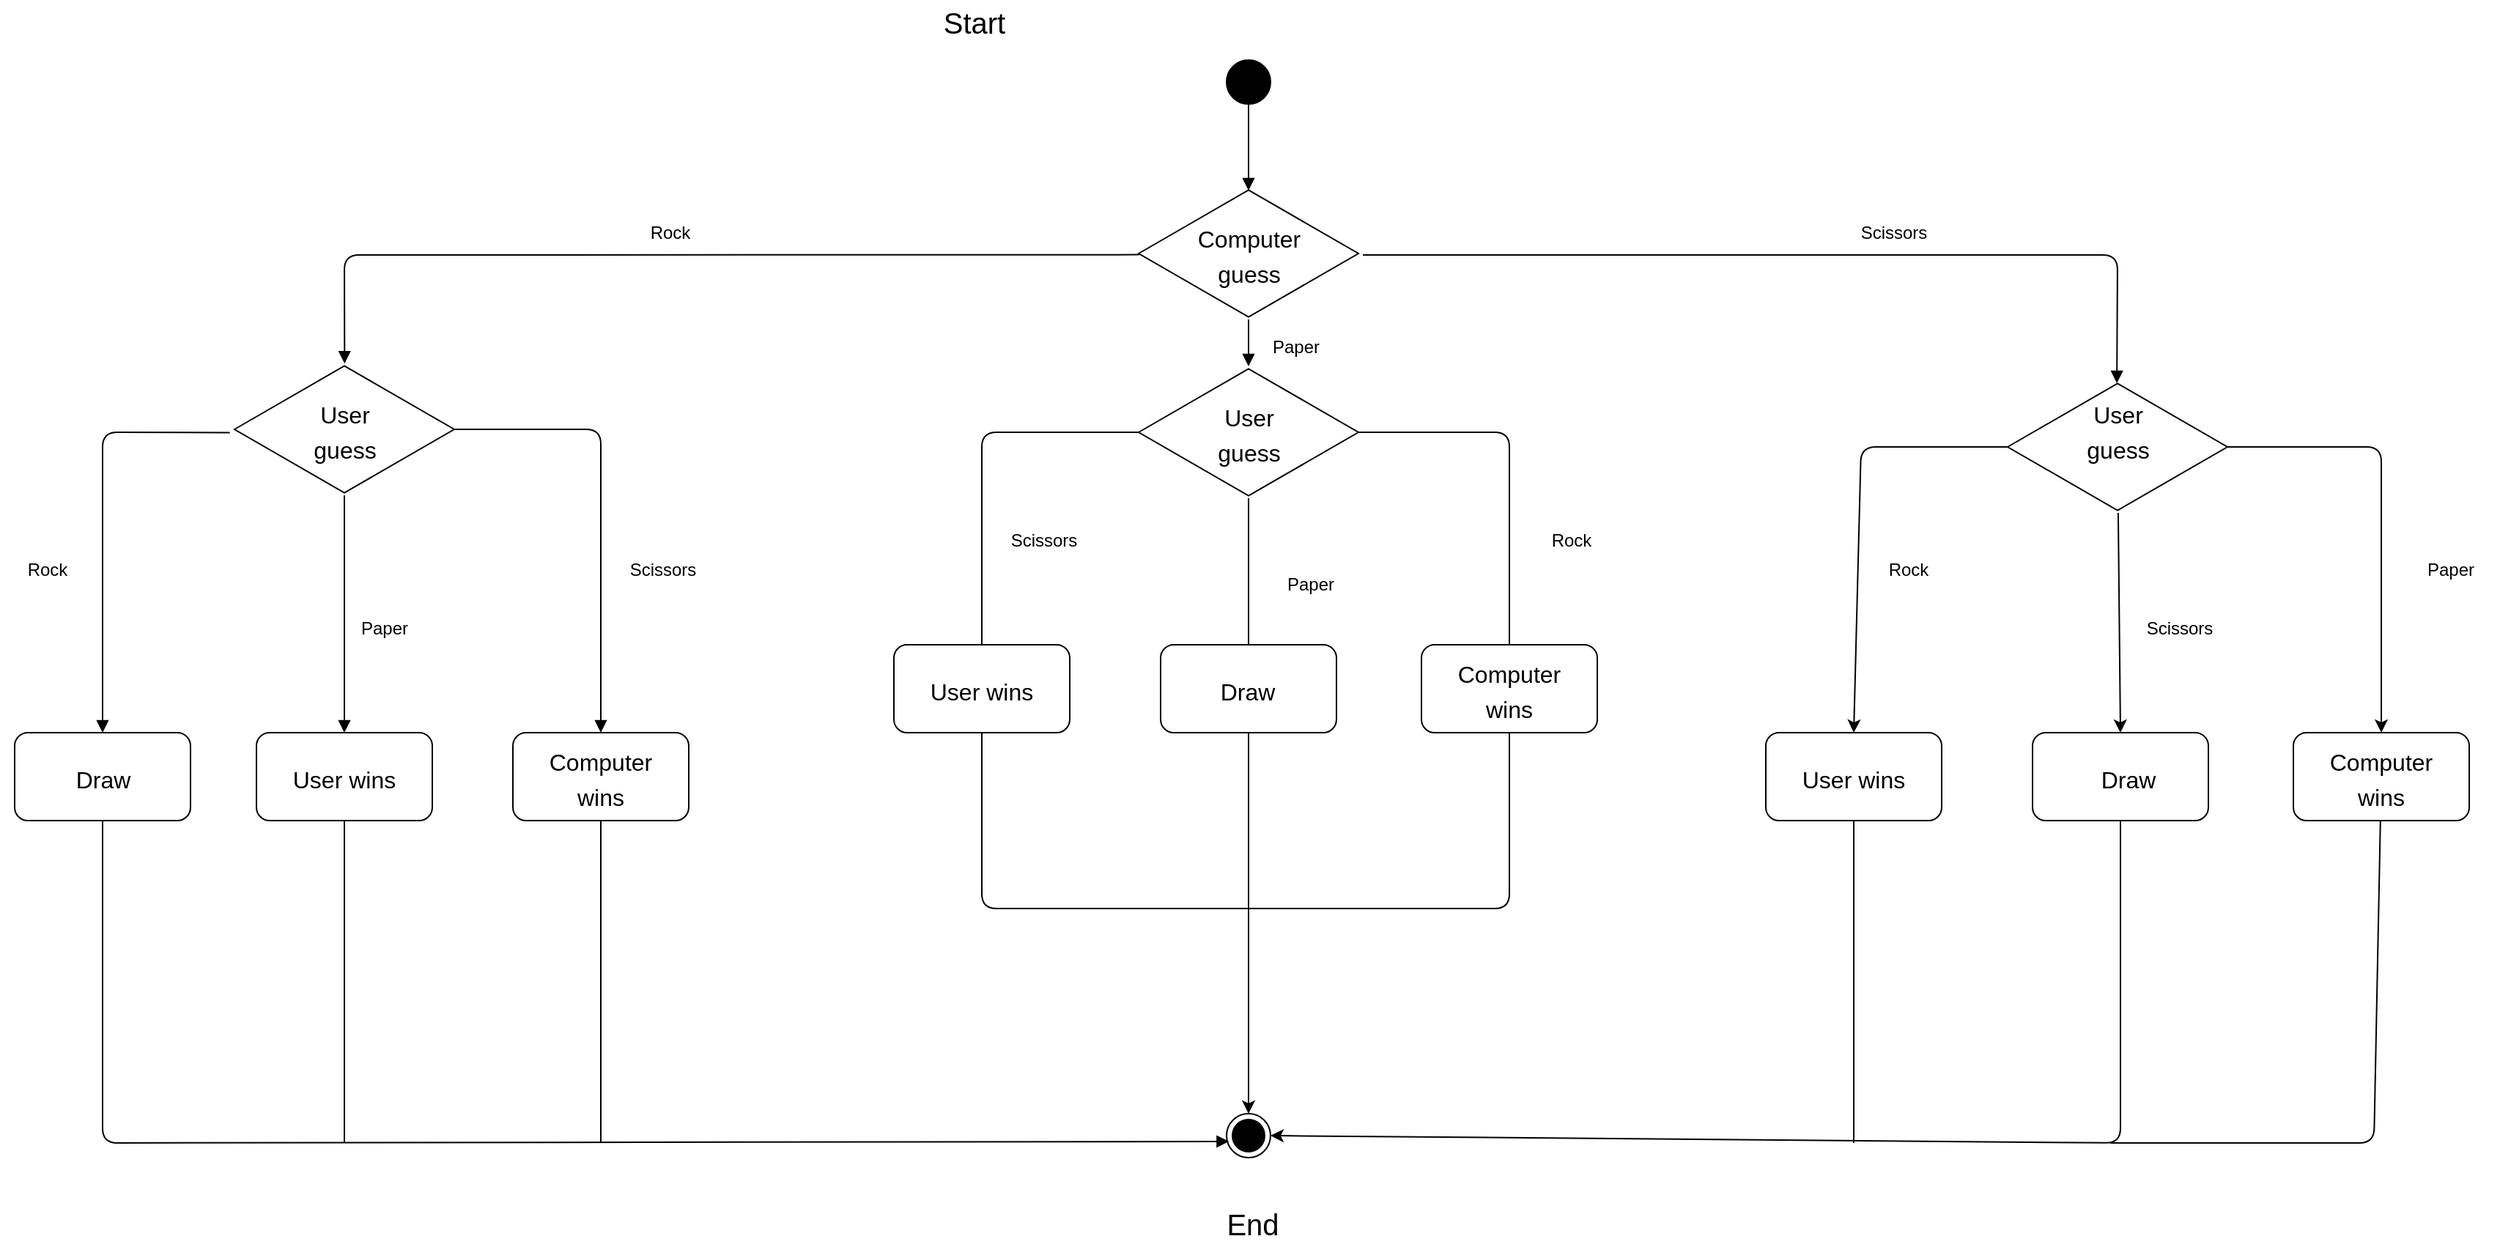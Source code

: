 <mxfile>
    <diagram id="3324ROyrckb_EwY50yn6" name="Page-1">
        <mxGraphModel dx="2944" dy="2588" grid="1" gridSize="10" guides="1" tooltips="1" connect="1" arrows="1" fold="1" page="1" pageScale="1" pageWidth="1654" pageHeight="1169" math="0" shadow="0">
            <root>
                <mxCell id="0"/>
                <mxCell id="1" parent="0"/>
                <mxCell id="102" style="edgeStyle=none;html=1;fontSize=12;fontColor=#FFFF99;endArrow=classic;endFill=1;entryX=0.5;entryY=0;entryDx=0;entryDy=0;" edge="1" parent="1" source="41" target="95">
                    <mxGeometry relative="1" as="geometry">
                        <mxPoint x="1497" y="590" as="targetPoint"/>
                    </mxGeometry>
                </mxCell>
                <mxCell id="104" style="edgeStyle=none;html=1;entryX=0.5;entryY=0;entryDx=0;entryDy=0;fontSize=12;fontColor=#FFFF99;endArrow=classic;endFill=1;" edge="1" parent="1" source="41" target="97">
                    <mxGeometry relative="1" as="geometry">
                        <Array as="points">
                            <mxPoint x="1675" y="405"/>
                        </Array>
                    </mxGeometry>
                </mxCell>
                <mxCell id="105" style="edgeStyle=none;html=1;entryX=0.5;entryY=0;entryDx=0;entryDy=0;fontSize=12;fontColor=#FFFF99;endArrow=classic;endFill=1;" edge="1" parent="1" source="41" target="96">
                    <mxGeometry relative="1" as="geometry">
                        <Array as="points">
                            <mxPoint x="1320" y="405"/>
                        </Array>
                    </mxGeometry>
                </mxCell>
                <mxCell id="41" value="" style="html=1;whiteSpace=wrap;aspect=fixed;shape=isoRectangle;fontSize=20;" vertex="1" parent="1">
                    <mxGeometry x="1420" y="360" width="150" height="90" as="geometry"/>
                </mxCell>
                <mxCell id="25" style="edgeStyle=none;html=1;exitX=0.5;exitY=1;exitDx=0;exitDy=0;fontSize=20;endArrow=block;endFill=1;" edge="1" parent="1" source="2">
                    <mxGeometry relative="1" as="geometry">
                        <mxPoint x="902" y="230" as="targetPoint"/>
                    </mxGeometry>
                </mxCell>
                <mxCell id="2" value="" style="ellipse;fillColor=strokeColor;" vertex="1" parent="1">
                    <mxGeometry x="887" y="141" width="30" height="30" as="geometry"/>
                </mxCell>
                <mxCell id="11" value="Start" style="text;html=1;strokeColor=none;fillColor=none;align=center;verticalAlign=middle;whiteSpace=wrap;rounded=0;fontSize=20;" vertex="1" parent="1">
                    <mxGeometry x="685" y="100" width="60" height="30" as="geometry"/>
                </mxCell>
                <mxCell id="35" style="edgeStyle=none;html=1;entryX=0.5;entryY=0;entryDx=0;entryDy=0;entryPerimeter=0;fontSize=16;endArrow=block;endFill=1;" edge="1" parent="1" source="23" target="32">
                    <mxGeometry relative="1" as="geometry"/>
                </mxCell>
                <mxCell id="42" style="edgeStyle=none;html=1;fontSize=12;endArrow=block;endFill=1;exitX=0.002;exitY=0.509;exitDx=0;exitDy=0;exitPerimeter=0;entryX=0.501;entryY=0.001;entryDx=0;entryDy=0;entryPerimeter=0;" edge="1" parent="1" source="23" target="38">
                    <mxGeometry relative="1" as="geometry">
                        <mxPoint x="400" y="340" as="targetPoint"/>
                        <Array as="points">
                            <mxPoint x="285" y="274"/>
                        </Array>
                    </mxGeometry>
                </mxCell>
                <mxCell id="43" style="edgeStyle=none;html=1;entryX=0.497;entryY=0.017;entryDx=0;entryDy=0;entryPerimeter=0;fontSize=12;endArrow=block;endFill=1;" edge="1" parent="1" target="41">
                    <mxGeometry relative="1" as="geometry">
                        <mxPoint x="980" y="274" as="sourcePoint"/>
                        <Array as="points">
                            <mxPoint x="1495" y="274"/>
                        </Array>
                    </mxGeometry>
                </mxCell>
                <mxCell id="23" value="" style="html=1;whiteSpace=wrap;aspect=fixed;shape=isoRectangle;fontSize=20;" vertex="1" parent="1">
                    <mxGeometry x="827" y="228" width="150" height="90" as="geometry"/>
                </mxCell>
                <mxCell id="28" value="&lt;font style=&quot;font-size: 16px;&quot;&gt;Computer guess&lt;/font&gt;" style="text;html=1;strokeColor=none;fillColor=none;align=center;verticalAlign=middle;whiteSpace=wrap;rounded=0;fontSize=20;" vertex="1" parent="1">
                    <mxGeometry x="869.5" y="258" width="65" height="30" as="geometry"/>
                </mxCell>
                <mxCell id="83" style="edgeStyle=none;html=1;entryX=0.5;entryY=0;entryDx=0;entryDy=0;fontSize=12;fontColor=#FFFF99;endArrow=none;endFill=0;" edge="1" parent="1" source="32" target="75">
                    <mxGeometry relative="1" as="geometry">
                        <Array as="points">
                            <mxPoint x="720" y="395"/>
                        </Array>
                    </mxGeometry>
                </mxCell>
                <mxCell id="85" style="edgeStyle=none;html=1;entryX=0.5;entryY=0;entryDx=0;entryDy=0;fontSize=12;fontColor=#FFFF99;endArrow=none;endFill=0;" edge="1" parent="1" source="32" target="74">
                    <mxGeometry relative="1" as="geometry"/>
                </mxCell>
                <mxCell id="87" style="edgeStyle=none;html=1;entryX=0.5;entryY=0;entryDx=0;entryDy=0;fontSize=12;fontColor=#FFFF99;endArrow=none;endFill=0;" edge="1" parent="1" source="32" target="76">
                    <mxGeometry relative="1" as="geometry">
                        <Array as="points">
                            <mxPoint x="1080" y="395"/>
                        </Array>
                    </mxGeometry>
                </mxCell>
                <mxCell id="32" value="" style="html=1;whiteSpace=wrap;aspect=fixed;shape=isoRectangle;fontSize=20;" vertex="1" parent="1">
                    <mxGeometry x="827" y="350" width="150" height="90" as="geometry"/>
                </mxCell>
                <mxCell id="36" value="&lt;font style=&quot;font-size: 12px;&quot;&gt;Paper&lt;/font&gt;" style="text;html=1;strokeColor=none;fillColor=none;align=center;verticalAlign=middle;whiteSpace=wrap;rounded=0;fontSize=20;" vertex="1" parent="1">
                    <mxGeometry x="902" y="318" width="65" height="30" as="geometry"/>
                </mxCell>
                <mxCell id="37" value="&lt;font style=&quot;font-size: 16px;&quot;&gt;User guess&lt;/font&gt;" style="text;html=1;strokeColor=none;fillColor=none;align=center;verticalAlign=middle;whiteSpace=wrap;rounded=0;fontSize=20;" vertex="1" parent="1">
                    <mxGeometry x="869.5" y="380" width="65" height="30" as="geometry"/>
                </mxCell>
                <mxCell id="57" style="edgeStyle=none;html=1;entryX=0.5;entryY=0;entryDx=0;entryDy=0;fontSize=12;endArrow=block;endFill=1;exitX=-0.021;exitY=0.525;exitDx=0;exitDy=0;exitPerimeter=0;" edge="1" parent="1" source="38" target="51">
                    <mxGeometry relative="1" as="geometry">
                        <Array as="points">
                            <mxPoint x="120" y="395"/>
                        </Array>
                    </mxGeometry>
                </mxCell>
                <mxCell id="59" style="edgeStyle=none;html=1;entryX=0.5;entryY=0;entryDx=0;entryDy=0;fontSize=12;endArrow=block;endFill=1;" edge="1" parent="1" source="38" target="48">
                    <mxGeometry relative="1" as="geometry"/>
                </mxCell>
                <mxCell id="61" style="edgeStyle=none;html=1;entryX=0.5;entryY=0;entryDx=0;entryDy=0;fontSize=12;endArrow=block;endFill=1;" edge="1" parent="1" source="38" target="52">
                    <mxGeometry relative="1" as="geometry">
                        <Array as="points">
                            <mxPoint x="460" y="393"/>
                        </Array>
                    </mxGeometry>
                </mxCell>
                <mxCell id="38" value="" style="html=1;whiteSpace=wrap;aspect=fixed;shape=isoRectangle;fontSize=20;" vertex="1" parent="1">
                    <mxGeometry x="210" y="348" width="150" height="90" as="geometry"/>
                </mxCell>
                <mxCell id="39" value="&lt;font style=&quot;font-size: 16px;&quot;&gt;User guess&lt;/font&gt;" style="text;html=1;strokeColor=none;fillColor=none;align=center;verticalAlign=middle;whiteSpace=wrap;rounded=0;fontSize=20;" vertex="1" parent="1">
                    <mxGeometry x="252.5" y="378" width="65" height="30" as="geometry"/>
                </mxCell>
                <mxCell id="40" value="&lt;font style=&quot;font-size: 16px;&quot;&gt;User guess&lt;/font&gt;" style="text;html=1;strokeColor=none;fillColor=none;align=center;verticalAlign=middle;whiteSpace=wrap;rounded=0;fontSize=20;" vertex="1" parent="1">
                    <mxGeometry x="1462.5" y="378" width="65" height="30" as="geometry"/>
                </mxCell>
                <mxCell id="44" value="&lt;font style=&quot;font-size: 12px;&quot;&gt;Rock&lt;/font&gt;" style="text;html=1;strokeColor=none;fillColor=none;align=center;verticalAlign=middle;whiteSpace=wrap;rounded=0;fontSize=20;" vertex="1" parent="1">
                    <mxGeometry x="475" y="240" width="65" height="30" as="geometry"/>
                </mxCell>
                <mxCell id="45" value="&lt;font style=&quot;font-size: 12px;&quot;&gt;Scissors&lt;/font&gt;" style="text;html=1;strokeColor=none;fillColor=none;align=center;verticalAlign=middle;whiteSpace=wrap;rounded=0;fontSize=20;" vertex="1" parent="1">
                    <mxGeometry x="1310" y="240" width="65" height="30" as="geometry"/>
                </mxCell>
                <mxCell id="65" style="edgeStyle=none;html=1;exitX=0.5;exitY=1;exitDx=0;exitDy=0;fontSize=12;endArrow=none;endFill=0;" edge="1" parent="1" source="48">
                    <mxGeometry relative="1" as="geometry">
                        <mxPoint x="285" y="880" as="targetPoint"/>
                    </mxGeometry>
                </mxCell>
                <mxCell id="48" value="" style="rounded=1;whiteSpace=wrap;html=1;fontSize=12;gradientColor=none;" vertex="1" parent="1">
                    <mxGeometry x="225" y="600" width="120" height="60" as="geometry"/>
                </mxCell>
                <mxCell id="64" style="edgeStyle=none;html=1;entryX=0.057;entryY=0.633;entryDx=0;entryDy=0;entryPerimeter=0;fontSize=12;endArrow=block;endFill=1;exitX=0.5;exitY=1;exitDx=0;exitDy=0;" edge="1" parent="1" source="51" target="63">
                    <mxGeometry relative="1" as="geometry">
                        <Array as="points">
                            <mxPoint x="120" y="880"/>
                        </Array>
                    </mxGeometry>
                </mxCell>
                <mxCell id="51" value="" style="rounded=1;whiteSpace=wrap;html=1;fontSize=12;gradientColor=none;" vertex="1" parent="1">
                    <mxGeometry x="60" y="600" width="120" height="60" as="geometry"/>
                </mxCell>
                <mxCell id="52" value="" style="rounded=1;whiteSpace=wrap;html=1;fontSize=12;gradientColor=none;" vertex="1" parent="1">
                    <mxGeometry x="400" y="600" width="120" height="60" as="geometry"/>
                </mxCell>
                <mxCell id="53" value="&lt;span style=&quot;font-size: 16px;&quot;&gt;Draw&lt;/span&gt;" style="text;html=1;strokeColor=none;fillColor=none;align=center;verticalAlign=middle;whiteSpace=wrap;rounded=0;fontSize=20;" vertex="1" parent="1">
                    <mxGeometry x="87.5" y="615" width="65" height="30" as="geometry"/>
                </mxCell>
                <mxCell id="54" value="&lt;span style=&quot;font-size: 16px;&quot;&gt;User wins&lt;/span&gt;" style="text;html=1;strokeColor=none;fillColor=none;align=center;verticalAlign=middle;whiteSpace=wrap;rounded=0;fontSize=20;" vertex="1" parent="1">
                    <mxGeometry x="241.25" y="615" width="87.5" height="30" as="geometry"/>
                </mxCell>
                <mxCell id="66" style="edgeStyle=none;html=1;fontSize=12;endArrow=none;endFill=0;exitX=0.5;exitY=1;exitDx=0;exitDy=0;" edge="1" parent="1" source="52">
                    <mxGeometry relative="1" as="geometry">
                        <mxPoint x="460" y="880" as="targetPoint"/>
                        <mxPoint x="460" y="670" as="sourcePoint"/>
                    </mxGeometry>
                </mxCell>
                <mxCell id="56" value="&lt;span style=&quot;font-size: 16px;&quot;&gt;Computer wins&lt;/span&gt;" style="text;html=1;strokeColor=none;fillColor=none;align=center;verticalAlign=middle;whiteSpace=wrap;rounded=0;fontSize=20;" vertex="1" parent="1">
                    <mxGeometry x="416.25" y="615" width="87.5" height="30" as="geometry"/>
                </mxCell>
                <mxCell id="58" value="&lt;font style=&quot;font-size: 12px;&quot;&gt;Rock&lt;/font&gt;" style="text;html=1;strokeColor=none;fillColor=none;align=center;verticalAlign=middle;whiteSpace=wrap;rounded=0;fontSize=20;" vertex="1" parent="1">
                    <mxGeometry x="50" y="470" width="65" height="30" as="geometry"/>
                </mxCell>
                <mxCell id="60" value="&lt;font style=&quot;font-size: 12px;&quot;&gt;Paper&lt;/font&gt;" style="text;html=1;strokeColor=none;fillColor=none;align=center;verticalAlign=middle;whiteSpace=wrap;rounded=0;fontSize=20;" vertex="1" parent="1">
                    <mxGeometry x="280" y="510" width="65" height="30" as="geometry"/>
                </mxCell>
                <mxCell id="62" value="&lt;font style=&quot;font-size: 12px;&quot;&gt;Scissors&lt;/font&gt;" style="text;html=1;strokeColor=none;fillColor=none;align=center;verticalAlign=middle;whiteSpace=wrap;rounded=0;fontSize=20;" vertex="1" parent="1">
                    <mxGeometry x="470" y="470" width="65" height="30" as="geometry"/>
                </mxCell>
                <mxCell id="63" value="" style="ellipse;html=1;shape=endState;fillColor=strokeColor;fontSize=12;" vertex="1" parent="1">
                    <mxGeometry x="887" y="860" width="30" height="30" as="geometry"/>
                </mxCell>
                <mxCell id="67" value="End" style="text;html=1;strokeColor=none;fillColor=none;align=center;verticalAlign=middle;whiteSpace=wrap;rounded=0;fontSize=20;" vertex="1" parent="1">
                    <mxGeometry x="874.5" y="920" width="60" height="30" as="geometry"/>
                </mxCell>
                <mxCell id="89" style="edgeStyle=none;html=1;entryX=0.5;entryY=0;entryDx=0;entryDy=0;fontSize=12;fontColor=#FFFF99;endArrow=classic;endFill=1;" edge="1" parent="1" source="74" target="63">
                    <mxGeometry relative="1" as="geometry"/>
                </mxCell>
                <mxCell id="74" value="" style="rounded=1;whiteSpace=wrap;html=1;fontSize=12;gradientColor=none;" vertex="1" parent="1">
                    <mxGeometry x="842" y="540" width="120" height="60" as="geometry"/>
                </mxCell>
                <mxCell id="90" style="edgeStyle=none;html=1;fontSize=12;fontColor=#FFFF99;endArrow=none;endFill=0;" edge="1" parent="1" source="75">
                    <mxGeometry relative="1" as="geometry">
                        <mxPoint x="910" y="720" as="targetPoint"/>
                        <Array as="points">
                            <mxPoint x="720" y="720"/>
                        </Array>
                    </mxGeometry>
                </mxCell>
                <mxCell id="75" value="" style="rounded=1;whiteSpace=wrap;html=1;fontSize=12;gradientColor=none;" vertex="1" parent="1">
                    <mxGeometry x="660" y="540" width="120" height="60" as="geometry"/>
                </mxCell>
                <mxCell id="91" style="edgeStyle=none;html=1;fontSize=12;fontColor=#FFFF99;endArrow=none;endFill=0;" edge="1" parent="1" source="76">
                    <mxGeometry relative="1" as="geometry">
                        <mxPoint x="900" y="720" as="targetPoint"/>
                        <Array as="points">
                            <mxPoint x="1080" y="720"/>
                        </Array>
                    </mxGeometry>
                </mxCell>
                <mxCell id="76" value="" style="rounded=1;whiteSpace=wrap;html=1;fontSize=12;gradientColor=none;" vertex="1" parent="1">
                    <mxGeometry x="1020" y="540" width="120" height="60" as="geometry"/>
                </mxCell>
                <mxCell id="80" value="&lt;span style=&quot;font-size: 16px;&quot;&gt;User wins&lt;/span&gt;" style="text;html=1;strokeColor=none;fillColor=none;align=center;verticalAlign=middle;whiteSpace=wrap;rounded=0;fontSize=20;" vertex="1" parent="1">
                    <mxGeometry x="676.25" y="555" width="87.5" height="30" as="geometry"/>
                </mxCell>
                <mxCell id="81" value="&lt;span style=&quot;font-size: 16px;&quot;&gt;Draw&lt;/span&gt;" style="text;html=1;strokeColor=none;fillColor=none;align=center;verticalAlign=middle;whiteSpace=wrap;rounded=0;fontSize=20;" vertex="1" parent="1">
                    <mxGeometry x="869" y="555" width="65" height="30" as="geometry"/>
                </mxCell>
                <mxCell id="82" value="&lt;span style=&quot;font-size: 16px;&quot;&gt;Computer wins&lt;/span&gt;" style="text;html=1;strokeColor=none;fillColor=none;align=center;verticalAlign=middle;whiteSpace=wrap;rounded=0;fontSize=20;" vertex="1" parent="1">
                    <mxGeometry x="1036.25" y="555" width="87.5" height="30" as="geometry"/>
                </mxCell>
                <mxCell id="84" value="&lt;font style=&quot;font-size: 12px;&quot;&gt;Scissors&lt;/font&gt;" style="text;html=1;strokeColor=none;fillColor=none;align=center;verticalAlign=middle;whiteSpace=wrap;rounded=0;fontSize=20;" vertex="1" parent="1">
                    <mxGeometry x="730" y="450" width="65" height="30" as="geometry"/>
                </mxCell>
                <mxCell id="86" value="&lt;font style=&quot;font-size: 12px;&quot;&gt;Paper&lt;/font&gt;" style="text;html=1;strokeColor=none;fillColor=none;align=center;verticalAlign=middle;whiteSpace=wrap;rounded=0;fontSize=20;" vertex="1" parent="1">
                    <mxGeometry x="912" y="480" width="65" height="30" as="geometry"/>
                </mxCell>
                <mxCell id="88" value="&lt;font style=&quot;font-size: 12px;&quot;&gt;Rock&lt;/font&gt;" style="text;html=1;strokeColor=none;fillColor=none;align=center;verticalAlign=middle;whiteSpace=wrap;rounded=0;fontSize=20;" vertex="1" parent="1">
                    <mxGeometry x="1090" y="450" width="65" height="30" as="geometry"/>
                </mxCell>
                <mxCell id="115" style="edgeStyle=none;html=1;entryX=1;entryY=0.5;entryDx=0;entryDy=0;fontSize=12;fontColor=#FFFF99;endArrow=classic;endFill=1;exitX=0.5;exitY=1;exitDx=0;exitDy=0;" edge="1" parent="1" source="95" target="63">
                    <mxGeometry relative="1" as="geometry">
                        <Array as="points">
                            <mxPoint x="1497" y="880"/>
                        </Array>
                    </mxGeometry>
                </mxCell>
                <mxCell id="95" value="" style="rounded=1;whiteSpace=wrap;html=1;fontSize=12;gradientColor=none;" vertex="1" parent="1">
                    <mxGeometry x="1437" y="600" width="120" height="60" as="geometry"/>
                </mxCell>
                <mxCell id="116" style="edgeStyle=none;html=1;fontSize=12;fontColor=#FFFF99;endArrow=none;endFill=0;" edge="1" parent="1" source="96">
                    <mxGeometry relative="1" as="geometry">
                        <mxPoint x="1315" y="880" as="targetPoint"/>
                    </mxGeometry>
                </mxCell>
                <mxCell id="96" value="" style="rounded=1;whiteSpace=wrap;html=1;fontSize=12;gradientColor=none;" vertex="1" parent="1">
                    <mxGeometry x="1255" y="600" width="120" height="60" as="geometry"/>
                </mxCell>
                <mxCell id="117" style="edgeStyle=none;html=1;fontSize=12;fontColor=#FFFF99;endArrow=none;endFill=0;" edge="1" parent="1" source="97">
                    <mxGeometry relative="1" as="geometry">
                        <mxPoint x="1490" y="880" as="targetPoint"/>
                        <Array as="points">
                            <mxPoint x="1670" y="880"/>
                        </Array>
                    </mxGeometry>
                </mxCell>
                <mxCell id="97" value="" style="rounded=1;whiteSpace=wrap;html=1;fontSize=12;gradientColor=none;" vertex="1" parent="1">
                    <mxGeometry x="1615" y="600" width="120" height="60" as="geometry"/>
                </mxCell>
                <mxCell id="99" value="&lt;span style=&quot;font-size: 16px;&quot;&gt;User wins&lt;/span&gt;" style="text;html=1;strokeColor=none;fillColor=none;align=center;verticalAlign=middle;whiteSpace=wrap;rounded=0;fontSize=20;" vertex="1" parent="1">
                    <mxGeometry x="1271.25" y="615" width="87.5" height="30" as="geometry"/>
                </mxCell>
                <mxCell id="100" value="&lt;span style=&quot;font-size: 16px;&quot;&gt;Draw&lt;/span&gt;" style="text;html=1;strokeColor=none;fillColor=none;align=center;verticalAlign=middle;whiteSpace=wrap;rounded=0;fontSize=20;" vertex="1" parent="1">
                    <mxGeometry x="1470" y="615" width="65" height="30" as="geometry"/>
                </mxCell>
                <mxCell id="101" value="&lt;span style=&quot;font-size: 16px;&quot;&gt;Computer wins&lt;/span&gt;" style="text;html=1;strokeColor=none;fillColor=none;align=center;verticalAlign=middle;whiteSpace=wrap;rounded=0;fontSize=20;" vertex="1" parent="1">
                    <mxGeometry x="1631.25" y="615" width="87.5" height="30" as="geometry"/>
                </mxCell>
                <mxCell id="106" value="&lt;font style=&quot;font-size: 12px;&quot;&gt;Rock&lt;/font&gt;" style="text;html=1;strokeColor=none;fillColor=none;align=center;verticalAlign=middle;whiteSpace=wrap;rounded=0;fontSize=20;" vertex="1" parent="1">
                    <mxGeometry x="1320" y="470" width="65" height="30" as="geometry"/>
                </mxCell>
                <mxCell id="107" value="&lt;font style=&quot;font-size: 12px;&quot;&gt;Scissors&lt;/font&gt;" style="text;html=1;strokeColor=none;fillColor=none;align=center;verticalAlign=middle;whiteSpace=wrap;rounded=0;fontSize=20;" vertex="1" parent="1">
                    <mxGeometry x="1505" y="510" width="65" height="30" as="geometry"/>
                </mxCell>
                <mxCell id="109" value="&lt;font style=&quot;font-size: 12px;&quot;&gt;Paper&lt;/font&gt;" style="text;html=1;strokeColor=none;fillColor=none;align=center;verticalAlign=middle;whiteSpace=wrap;rounded=0;fontSize=20;" vertex="1" parent="1">
                    <mxGeometry x="1690" y="470" width="65" height="30" as="geometry"/>
                </mxCell>
            </root>
        </mxGraphModel>
    </diagram>
</mxfile>